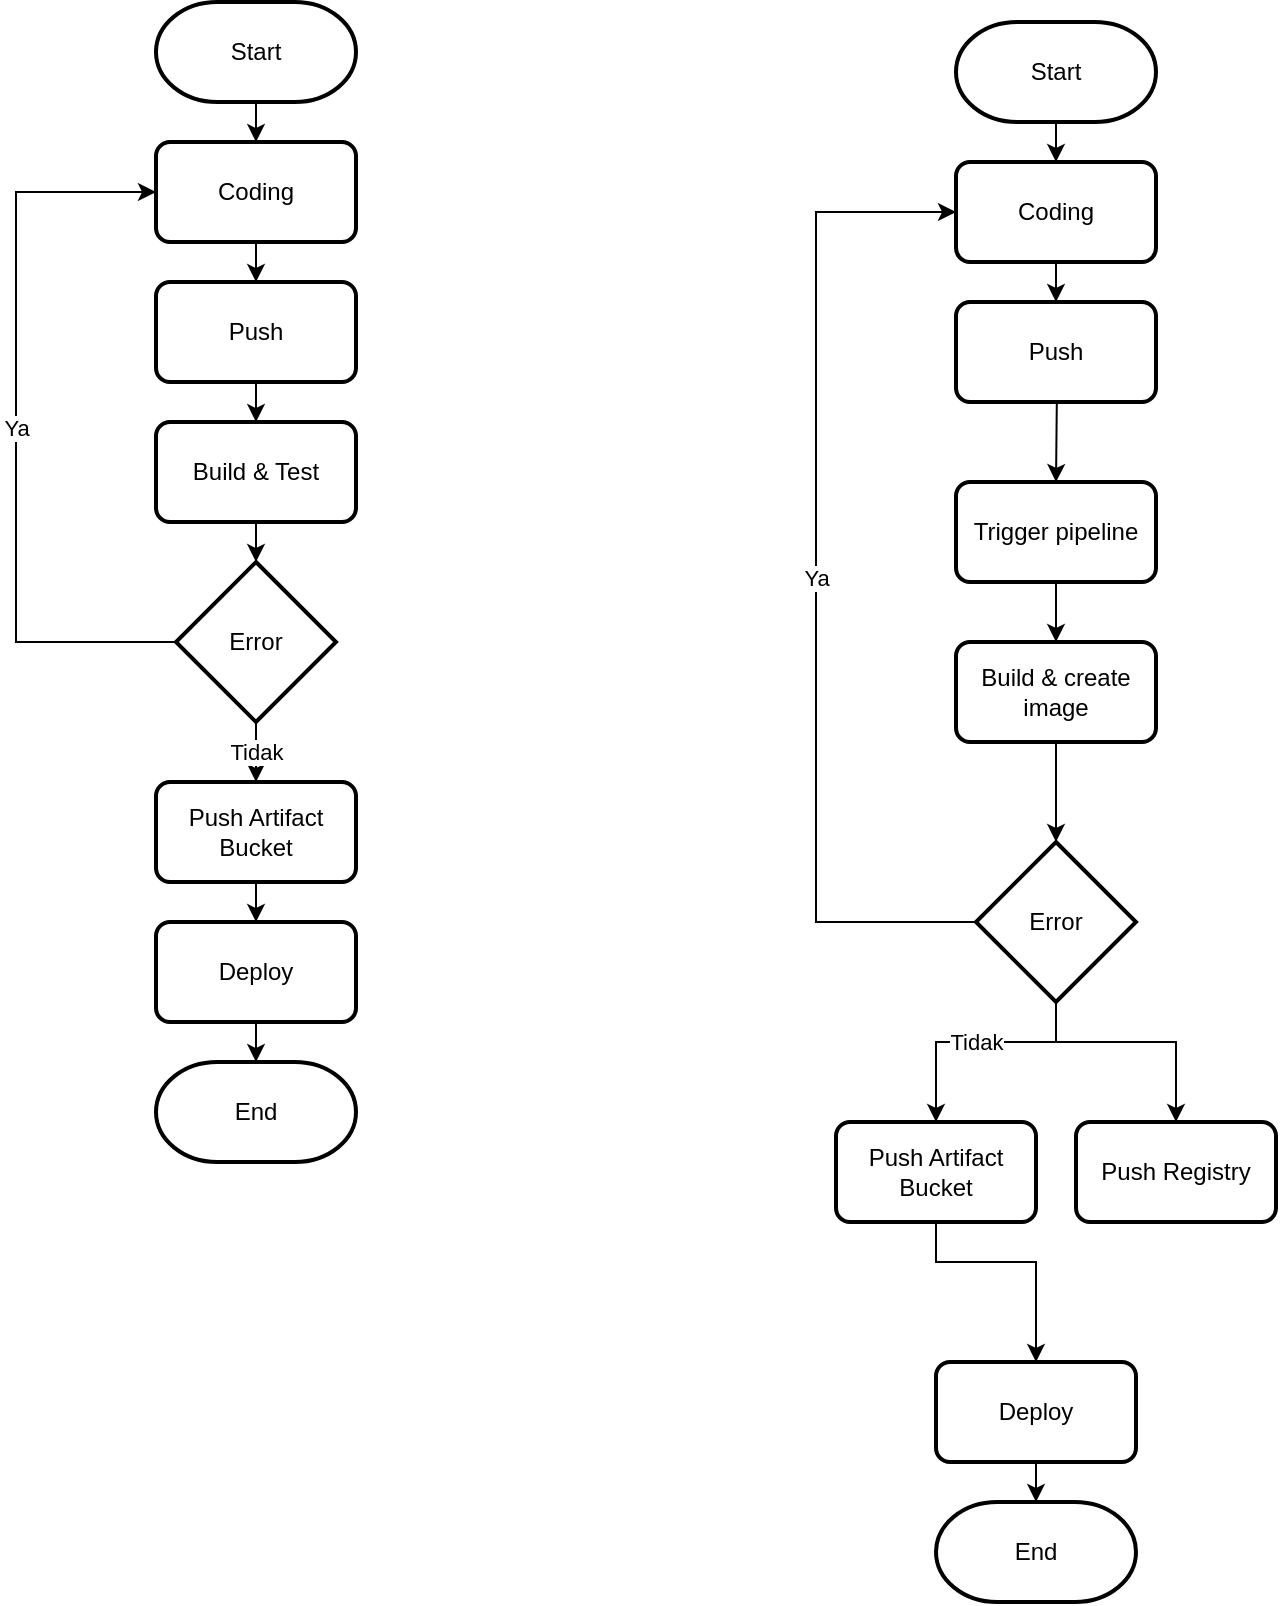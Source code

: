 <mxfile version="20.1.1" type="github">
  <diagram id="H8SOyEwutK1YIxnnxeyX" name="Page-1">
    <mxGraphModel dx="2198" dy="1315" grid="1" gridSize="10" guides="1" tooltips="1" connect="1" arrows="1" fold="1" page="1" pageScale="1" pageWidth="827" pageHeight="1169" math="0" shadow="0">
      <root>
        <mxCell id="0" />
        <mxCell id="1" parent="0" />
        <mxCell id="DfF9yQGB5fFhoyJbz4WP-9" value="Start" style="strokeWidth=2;html=1;shape=mxgraph.flowchart.terminator;whiteSpace=wrap;" parent="1" vertex="1">
          <mxGeometry x="160" y="40" width="100" height="50" as="geometry" />
        </mxCell>
        <mxCell id="DfF9yQGB5fFhoyJbz4WP-10" value="Coding" style="rounded=1;whiteSpace=wrap;html=1;absoluteArcSize=1;arcSize=14;strokeWidth=2;" parent="1" vertex="1">
          <mxGeometry x="160" y="110" width="100" height="50" as="geometry" />
        </mxCell>
        <mxCell id="DfF9yQGB5fFhoyJbz4WP-11" value="Push" style="rounded=1;whiteSpace=wrap;html=1;absoluteArcSize=1;arcSize=14;strokeWidth=2;" parent="1" vertex="1">
          <mxGeometry x="160" y="180" width="100" height="50" as="geometry" />
        </mxCell>
        <mxCell id="DfF9yQGB5fFhoyJbz4WP-12" value="Build &amp;amp; Test" style="rounded=1;whiteSpace=wrap;html=1;absoluteArcSize=1;arcSize=14;strokeWidth=2;" parent="1" vertex="1">
          <mxGeometry x="160" y="250" width="100" height="50" as="geometry" />
        </mxCell>
        <mxCell id="DfF9yQGB5fFhoyJbz4WP-13" value="Error" style="strokeWidth=2;html=1;shape=mxgraph.flowchart.decision;whiteSpace=wrap;" parent="1" vertex="1">
          <mxGeometry x="170" y="320" width="80" height="80" as="geometry" />
        </mxCell>
        <mxCell id="DfF9yQGB5fFhoyJbz4WP-14" value="Push Artifact Bucket" style="rounded=1;whiteSpace=wrap;html=1;absoluteArcSize=1;arcSize=14;strokeWidth=2;" parent="1" vertex="1">
          <mxGeometry x="160" y="430" width="100" height="50" as="geometry" />
        </mxCell>
        <mxCell id="DfF9yQGB5fFhoyJbz4WP-15" value="Deploy" style="rounded=1;whiteSpace=wrap;html=1;absoluteArcSize=1;arcSize=14;strokeWidth=2;" parent="1" vertex="1">
          <mxGeometry x="160" y="500" width="100" height="50" as="geometry" />
        </mxCell>
        <mxCell id="DfF9yQGB5fFhoyJbz4WP-16" value="End" style="strokeWidth=2;html=1;shape=mxgraph.flowchart.terminator;whiteSpace=wrap;" parent="1" vertex="1">
          <mxGeometry x="160" y="570" width="100" height="50" as="geometry" />
        </mxCell>
        <mxCell id="DfF9yQGB5fFhoyJbz4WP-17" value="" style="endArrow=classic;html=1;rounded=0;exitX=0.5;exitY=1;exitDx=0;exitDy=0;exitPerimeter=0;" parent="1" source="DfF9yQGB5fFhoyJbz4WP-9" target="DfF9yQGB5fFhoyJbz4WP-10" edge="1">
          <mxGeometry width="50" height="50" relative="1" as="geometry">
            <mxPoint x="340" y="420" as="sourcePoint" />
            <mxPoint x="390" y="370" as="targetPoint" />
          </mxGeometry>
        </mxCell>
        <mxCell id="DfF9yQGB5fFhoyJbz4WP-18" value="" style="endArrow=classic;html=1;rounded=0;exitX=0.5;exitY=1;exitDx=0;exitDy=0;" parent="1" source="DfF9yQGB5fFhoyJbz4WP-10" target="DfF9yQGB5fFhoyJbz4WP-11" edge="1">
          <mxGeometry width="50" height="50" relative="1" as="geometry">
            <mxPoint x="340" y="420" as="sourcePoint" />
            <mxPoint x="390" y="370" as="targetPoint" />
          </mxGeometry>
        </mxCell>
        <mxCell id="DfF9yQGB5fFhoyJbz4WP-19" value="" style="endArrow=classic;html=1;rounded=0;exitX=0.5;exitY=1;exitDx=0;exitDy=0;" parent="1" source="DfF9yQGB5fFhoyJbz4WP-11" target="DfF9yQGB5fFhoyJbz4WP-12" edge="1">
          <mxGeometry width="50" height="50" relative="1" as="geometry">
            <mxPoint x="340" y="420" as="sourcePoint" />
            <mxPoint x="390" y="370" as="targetPoint" />
          </mxGeometry>
        </mxCell>
        <mxCell id="DfF9yQGB5fFhoyJbz4WP-20" value="" style="endArrow=classic;html=1;rounded=0;exitX=0.5;exitY=1;exitDx=0;exitDy=0;" parent="1" source="DfF9yQGB5fFhoyJbz4WP-12" target="DfF9yQGB5fFhoyJbz4WP-13" edge="1">
          <mxGeometry width="50" height="50" relative="1" as="geometry">
            <mxPoint x="340" y="680" as="sourcePoint" />
            <mxPoint x="390" y="630" as="targetPoint" />
          </mxGeometry>
        </mxCell>
        <mxCell id="DfF9yQGB5fFhoyJbz4WP-22" value="" style="endArrow=classic;html=1;rounded=0;exitX=0;exitY=0.5;exitDx=0;exitDy=0;entryX=0;entryY=0.5;entryDx=0;entryDy=0;exitPerimeter=0;" parent="1" source="DfF9yQGB5fFhoyJbz4WP-13" target="DfF9yQGB5fFhoyJbz4WP-10" edge="1">
          <mxGeometry relative="1" as="geometry">
            <mxPoint x="310" y="390" as="sourcePoint" />
            <mxPoint x="410" y="390" as="targetPoint" />
            <Array as="points">
              <mxPoint x="90" y="360" />
              <mxPoint x="90" y="135" />
            </Array>
          </mxGeometry>
        </mxCell>
        <mxCell id="DfF9yQGB5fFhoyJbz4WP-23" value="Ya" style="edgeLabel;resizable=0;html=1;align=center;verticalAlign=middle;" parent="DfF9yQGB5fFhoyJbz4WP-22" connectable="0" vertex="1">
          <mxGeometry relative="1" as="geometry" />
        </mxCell>
        <mxCell id="DfF9yQGB5fFhoyJbz4WP-26" value="" style="endArrow=classic;html=1;rounded=0;entryX=0.5;entryY=0;entryDx=0;entryDy=0;exitX=0.5;exitY=1;exitDx=0;exitDy=0;exitPerimeter=0;" parent="1" source="DfF9yQGB5fFhoyJbz4WP-13" target="DfF9yQGB5fFhoyJbz4WP-14" edge="1">
          <mxGeometry relative="1" as="geometry">
            <mxPoint x="210" y="700" as="sourcePoint" />
            <mxPoint x="220" y="750" as="targetPoint" />
          </mxGeometry>
        </mxCell>
        <mxCell id="DfF9yQGB5fFhoyJbz4WP-27" value="Tidak" style="edgeLabel;resizable=0;html=1;align=center;verticalAlign=middle;" parent="DfF9yQGB5fFhoyJbz4WP-26" connectable="0" vertex="1">
          <mxGeometry relative="1" as="geometry" />
        </mxCell>
        <mxCell id="DfF9yQGB5fFhoyJbz4WP-28" value="" style="endArrow=classic;html=1;rounded=0;exitX=0.5;exitY=1;exitDx=0;exitDy=0;" parent="1" source="DfF9yQGB5fFhoyJbz4WP-14" target="DfF9yQGB5fFhoyJbz4WP-15" edge="1">
          <mxGeometry width="50" height="50" relative="1" as="geometry">
            <mxPoint x="90" y="1170" as="sourcePoint" />
            <mxPoint x="140" y="1120" as="targetPoint" />
          </mxGeometry>
        </mxCell>
        <mxCell id="DfF9yQGB5fFhoyJbz4WP-29" value="" style="endArrow=classic;html=1;rounded=0;exitX=0.5;exitY=1;exitDx=0;exitDy=0;" parent="1" source="DfF9yQGB5fFhoyJbz4WP-15" target="DfF9yQGB5fFhoyJbz4WP-16" edge="1">
          <mxGeometry width="50" height="50" relative="1" as="geometry">
            <mxPoint x="90" y="1170" as="sourcePoint" />
            <mxPoint x="140" y="1120" as="targetPoint" />
          </mxGeometry>
        </mxCell>
        <mxCell id="jwBqyly94Pi8m9Ygfbfe-1" value="Start" style="strokeWidth=2;html=1;shape=mxgraph.flowchart.terminator;whiteSpace=wrap;" vertex="1" parent="1">
          <mxGeometry x="560" y="50" width="100" height="50" as="geometry" />
        </mxCell>
        <mxCell id="jwBqyly94Pi8m9Ygfbfe-2" value="Coding" style="rounded=1;whiteSpace=wrap;html=1;absoluteArcSize=1;arcSize=14;strokeWidth=2;" vertex="1" parent="1">
          <mxGeometry x="560" y="120" width="100" height="50" as="geometry" />
        </mxCell>
        <mxCell id="jwBqyly94Pi8m9Ygfbfe-3" value="Push" style="rounded=1;whiteSpace=wrap;html=1;absoluteArcSize=1;arcSize=14;strokeWidth=2;" vertex="1" parent="1">
          <mxGeometry x="560" y="190" width="100" height="50" as="geometry" />
        </mxCell>
        <mxCell id="jwBqyly94Pi8m9Ygfbfe-4" value="Build &amp;amp; create image" style="rounded=1;whiteSpace=wrap;html=1;absoluteArcSize=1;arcSize=14;strokeWidth=2;" vertex="1" parent="1">
          <mxGeometry x="560" y="360" width="100" height="50" as="geometry" />
        </mxCell>
        <mxCell id="jwBqyly94Pi8m9Ygfbfe-5" value="Error" style="strokeWidth=2;html=1;shape=mxgraph.flowchart.decision;whiteSpace=wrap;" vertex="1" parent="1">
          <mxGeometry x="570" y="460" width="80" height="80" as="geometry" />
        </mxCell>
        <mxCell id="jwBqyly94Pi8m9Ygfbfe-6" value="Push Artifact Bucket" style="rounded=1;whiteSpace=wrap;html=1;absoluteArcSize=1;arcSize=14;strokeWidth=2;" vertex="1" parent="1">
          <mxGeometry x="500" y="600" width="100" height="50" as="geometry" />
        </mxCell>
        <mxCell id="jwBqyly94Pi8m9Ygfbfe-7" value="Deploy" style="rounded=1;whiteSpace=wrap;html=1;absoluteArcSize=1;arcSize=14;strokeWidth=2;" vertex="1" parent="1">
          <mxGeometry x="550" y="720" width="100" height="50" as="geometry" />
        </mxCell>
        <mxCell id="jwBqyly94Pi8m9Ygfbfe-8" value="End" style="strokeWidth=2;html=1;shape=mxgraph.flowchart.terminator;whiteSpace=wrap;" vertex="1" parent="1">
          <mxGeometry x="550" y="790" width="100" height="50" as="geometry" />
        </mxCell>
        <mxCell id="jwBqyly94Pi8m9Ygfbfe-9" value="" style="endArrow=classic;html=1;rounded=0;exitX=0.5;exitY=1;exitDx=0;exitDy=0;exitPerimeter=0;" edge="1" parent="1" source="jwBqyly94Pi8m9Ygfbfe-1" target="jwBqyly94Pi8m9Ygfbfe-2">
          <mxGeometry width="50" height="50" relative="1" as="geometry">
            <mxPoint x="740" y="430" as="sourcePoint" />
            <mxPoint x="790" y="380" as="targetPoint" />
          </mxGeometry>
        </mxCell>
        <mxCell id="jwBqyly94Pi8m9Ygfbfe-10" value="" style="endArrow=classic;html=1;rounded=0;exitX=0.5;exitY=1;exitDx=0;exitDy=0;" edge="1" parent="1" source="jwBqyly94Pi8m9Ygfbfe-2" target="jwBqyly94Pi8m9Ygfbfe-3">
          <mxGeometry width="50" height="50" relative="1" as="geometry">
            <mxPoint x="740" y="430" as="sourcePoint" />
            <mxPoint x="790" y="380" as="targetPoint" />
          </mxGeometry>
        </mxCell>
        <mxCell id="jwBqyly94Pi8m9Ygfbfe-11" value="" style="endArrow=classic;html=1;rounded=0;exitX=0.5;exitY=1;exitDx=0;exitDy=0;" edge="1" parent="1" source="jwBqyly94Pi8m9Ygfbfe-20" target="jwBqyly94Pi8m9Ygfbfe-4">
          <mxGeometry width="50" height="50" relative="1" as="geometry">
            <mxPoint x="610" y="320" as="sourcePoint" />
            <mxPoint x="790" y="380" as="targetPoint" />
          </mxGeometry>
        </mxCell>
        <mxCell id="jwBqyly94Pi8m9Ygfbfe-12" value="" style="endArrow=classic;html=1;rounded=0;exitX=0.5;exitY=1;exitDx=0;exitDy=0;" edge="1" parent="1" source="jwBqyly94Pi8m9Ygfbfe-4" target="jwBqyly94Pi8m9Ygfbfe-5">
          <mxGeometry width="50" height="50" relative="1" as="geometry">
            <mxPoint x="740" y="820" as="sourcePoint" />
            <mxPoint x="790" y="770" as="targetPoint" />
          </mxGeometry>
        </mxCell>
        <mxCell id="jwBqyly94Pi8m9Ygfbfe-13" value="" style="endArrow=classic;html=1;rounded=0;exitX=0;exitY=0.5;exitDx=0;exitDy=0;entryX=0;entryY=0.5;entryDx=0;entryDy=0;exitPerimeter=0;" edge="1" parent="1" source="jwBqyly94Pi8m9Ygfbfe-5" target="jwBqyly94Pi8m9Ygfbfe-2">
          <mxGeometry relative="1" as="geometry">
            <mxPoint x="710" y="400" as="sourcePoint" />
            <mxPoint x="810" y="400" as="targetPoint" />
            <Array as="points">
              <mxPoint x="490" y="500" />
              <mxPoint x="490" y="145" />
            </Array>
          </mxGeometry>
        </mxCell>
        <mxCell id="jwBqyly94Pi8m9Ygfbfe-14" value="Ya" style="edgeLabel;resizable=0;html=1;align=center;verticalAlign=middle;" connectable="0" vertex="1" parent="jwBqyly94Pi8m9Ygfbfe-13">
          <mxGeometry relative="1" as="geometry" />
        </mxCell>
        <mxCell id="jwBqyly94Pi8m9Ygfbfe-15" value="" style="endArrow=classic;html=1;rounded=0;entryX=0.5;entryY=0;entryDx=0;entryDy=0;exitX=0.5;exitY=1;exitDx=0;exitDy=0;exitPerimeter=0;" edge="1" parent="1" source="jwBqyly94Pi8m9Ygfbfe-5" target="jwBqyly94Pi8m9Ygfbfe-6">
          <mxGeometry relative="1" as="geometry">
            <mxPoint x="610" y="840" as="sourcePoint" />
            <mxPoint x="620" y="890" as="targetPoint" />
            <Array as="points">
              <mxPoint x="610" y="560" />
              <mxPoint x="550" y="560" />
            </Array>
          </mxGeometry>
        </mxCell>
        <mxCell id="jwBqyly94Pi8m9Ygfbfe-16" value="Tidak" style="edgeLabel;resizable=0;html=1;align=center;verticalAlign=middle;" connectable="0" vertex="1" parent="jwBqyly94Pi8m9Ygfbfe-15">
          <mxGeometry relative="1" as="geometry" />
        </mxCell>
        <mxCell id="jwBqyly94Pi8m9Ygfbfe-17" value="" style="endArrow=classic;html=1;rounded=0;exitX=0.5;exitY=1;exitDx=0;exitDy=0;" edge="1" parent="1" source="jwBqyly94Pi8m9Ygfbfe-6" target="jwBqyly94Pi8m9Ygfbfe-7">
          <mxGeometry width="50" height="50" relative="1" as="geometry">
            <mxPoint x="490" y="1350" as="sourcePoint" />
            <mxPoint x="540" y="1300" as="targetPoint" />
            <Array as="points">
              <mxPoint x="550" y="670" />
              <mxPoint x="600" y="670" />
            </Array>
          </mxGeometry>
        </mxCell>
        <mxCell id="jwBqyly94Pi8m9Ygfbfe-18" value="" style="endArrow=classic;html=1;rounded=0;exitX=0.5;exitY=1;exitDx=0;exitDy=0;" edge="1" parent="1" source="jwBqyly94Pi8m9Ygfbfe-7" target="jwBqyly94Pi8m9Ygfbfe-8">
          <mxGeometry width="50" height="50" relative="1" as="geometry">
            <mxPoint x="480" y="1390" as="sourcePoint" />
            <mxPoint x="530" y="1340" as="targetPoint" />
          </mxGeometry>
        </mxCell>
        <mxCell id="jwBqyly94Pi8m9Ygfbfe-19" value="Push Registry" style="rounded=1;whiteSpace=wrap;html=1;absoluteArcSize=1;arcSize=14;strokeWidth=2;" vertex="1" parent="1">
          <mxGeometry x="620" y="600" width="100" height="50" as="geometry" />
        </mxCell>
        <mxCell id="jwBqyly94Pi8m9Ygfbfe-20" value="Trigger pipeline" style="rounded=1;whiteSpace=wrap;html=1;absoluteArcSize=1;arcSize=14;strokeWidth=2;" vertex="1" parent="1">
          <mxGeometry x="560" y="280" width="100" height="50" as="geometry" />
        </mxCell>
        <mxCell id="jwBqyly94Pi8m9Ygfbfe-21" value="" style="endArrow=classic;html=1;rounded=0;exitX=0.512;exitY=1.083;exitDx=0;exitDy=0;exitPerimeter=0;entryX=0.5;entryY=0;entryDx=0;entryDy=0;" edge="1" parent="1" target="jwBqyly94Pi8m9Ygfbfe-20">
          <mxGeometry width="50" height="50" relative="1" as="geometry">
            <mxPoint x="610.41" y="240.0" as="sourcePoint" />
            <mxPoint x="609.581" y="295.85" as="targetPoint" />
          </mxGeometry>
        </mxCell>
        <mxCell id="jwBqyly94Pi8m9Ygfbfe-23" value="" style="endArrow=classic;html=1;rounded=0;exitX=0.5;exitY=1;exitDx=0;exitDy=0;exitPerimeter=0;entryX=0.5;entryY=0;entryDx=0;entryDy=0;" edge="1" parent="1" source="jwBqyly94Pi8m9Ygfbfe-5" target="jwBqyly94Pi8m9Ygfbfe-19">
          <mxGeometry width="50" height="50" relative="1" as="geometry">
            <mxPoint x="630" y="430" as="sourcePoint" />
            <mxPoint x="750" y="520" as="targetPoint" />
            <Array as="points">
              <mxPoint x="610" y="560" />
              <mxPoint x="670" y="560" />
            </Array>
          </mxGeometry>
        </mxCell>
      </root>
    </mxGraphModel>
  </diagram>
</mxfile>
